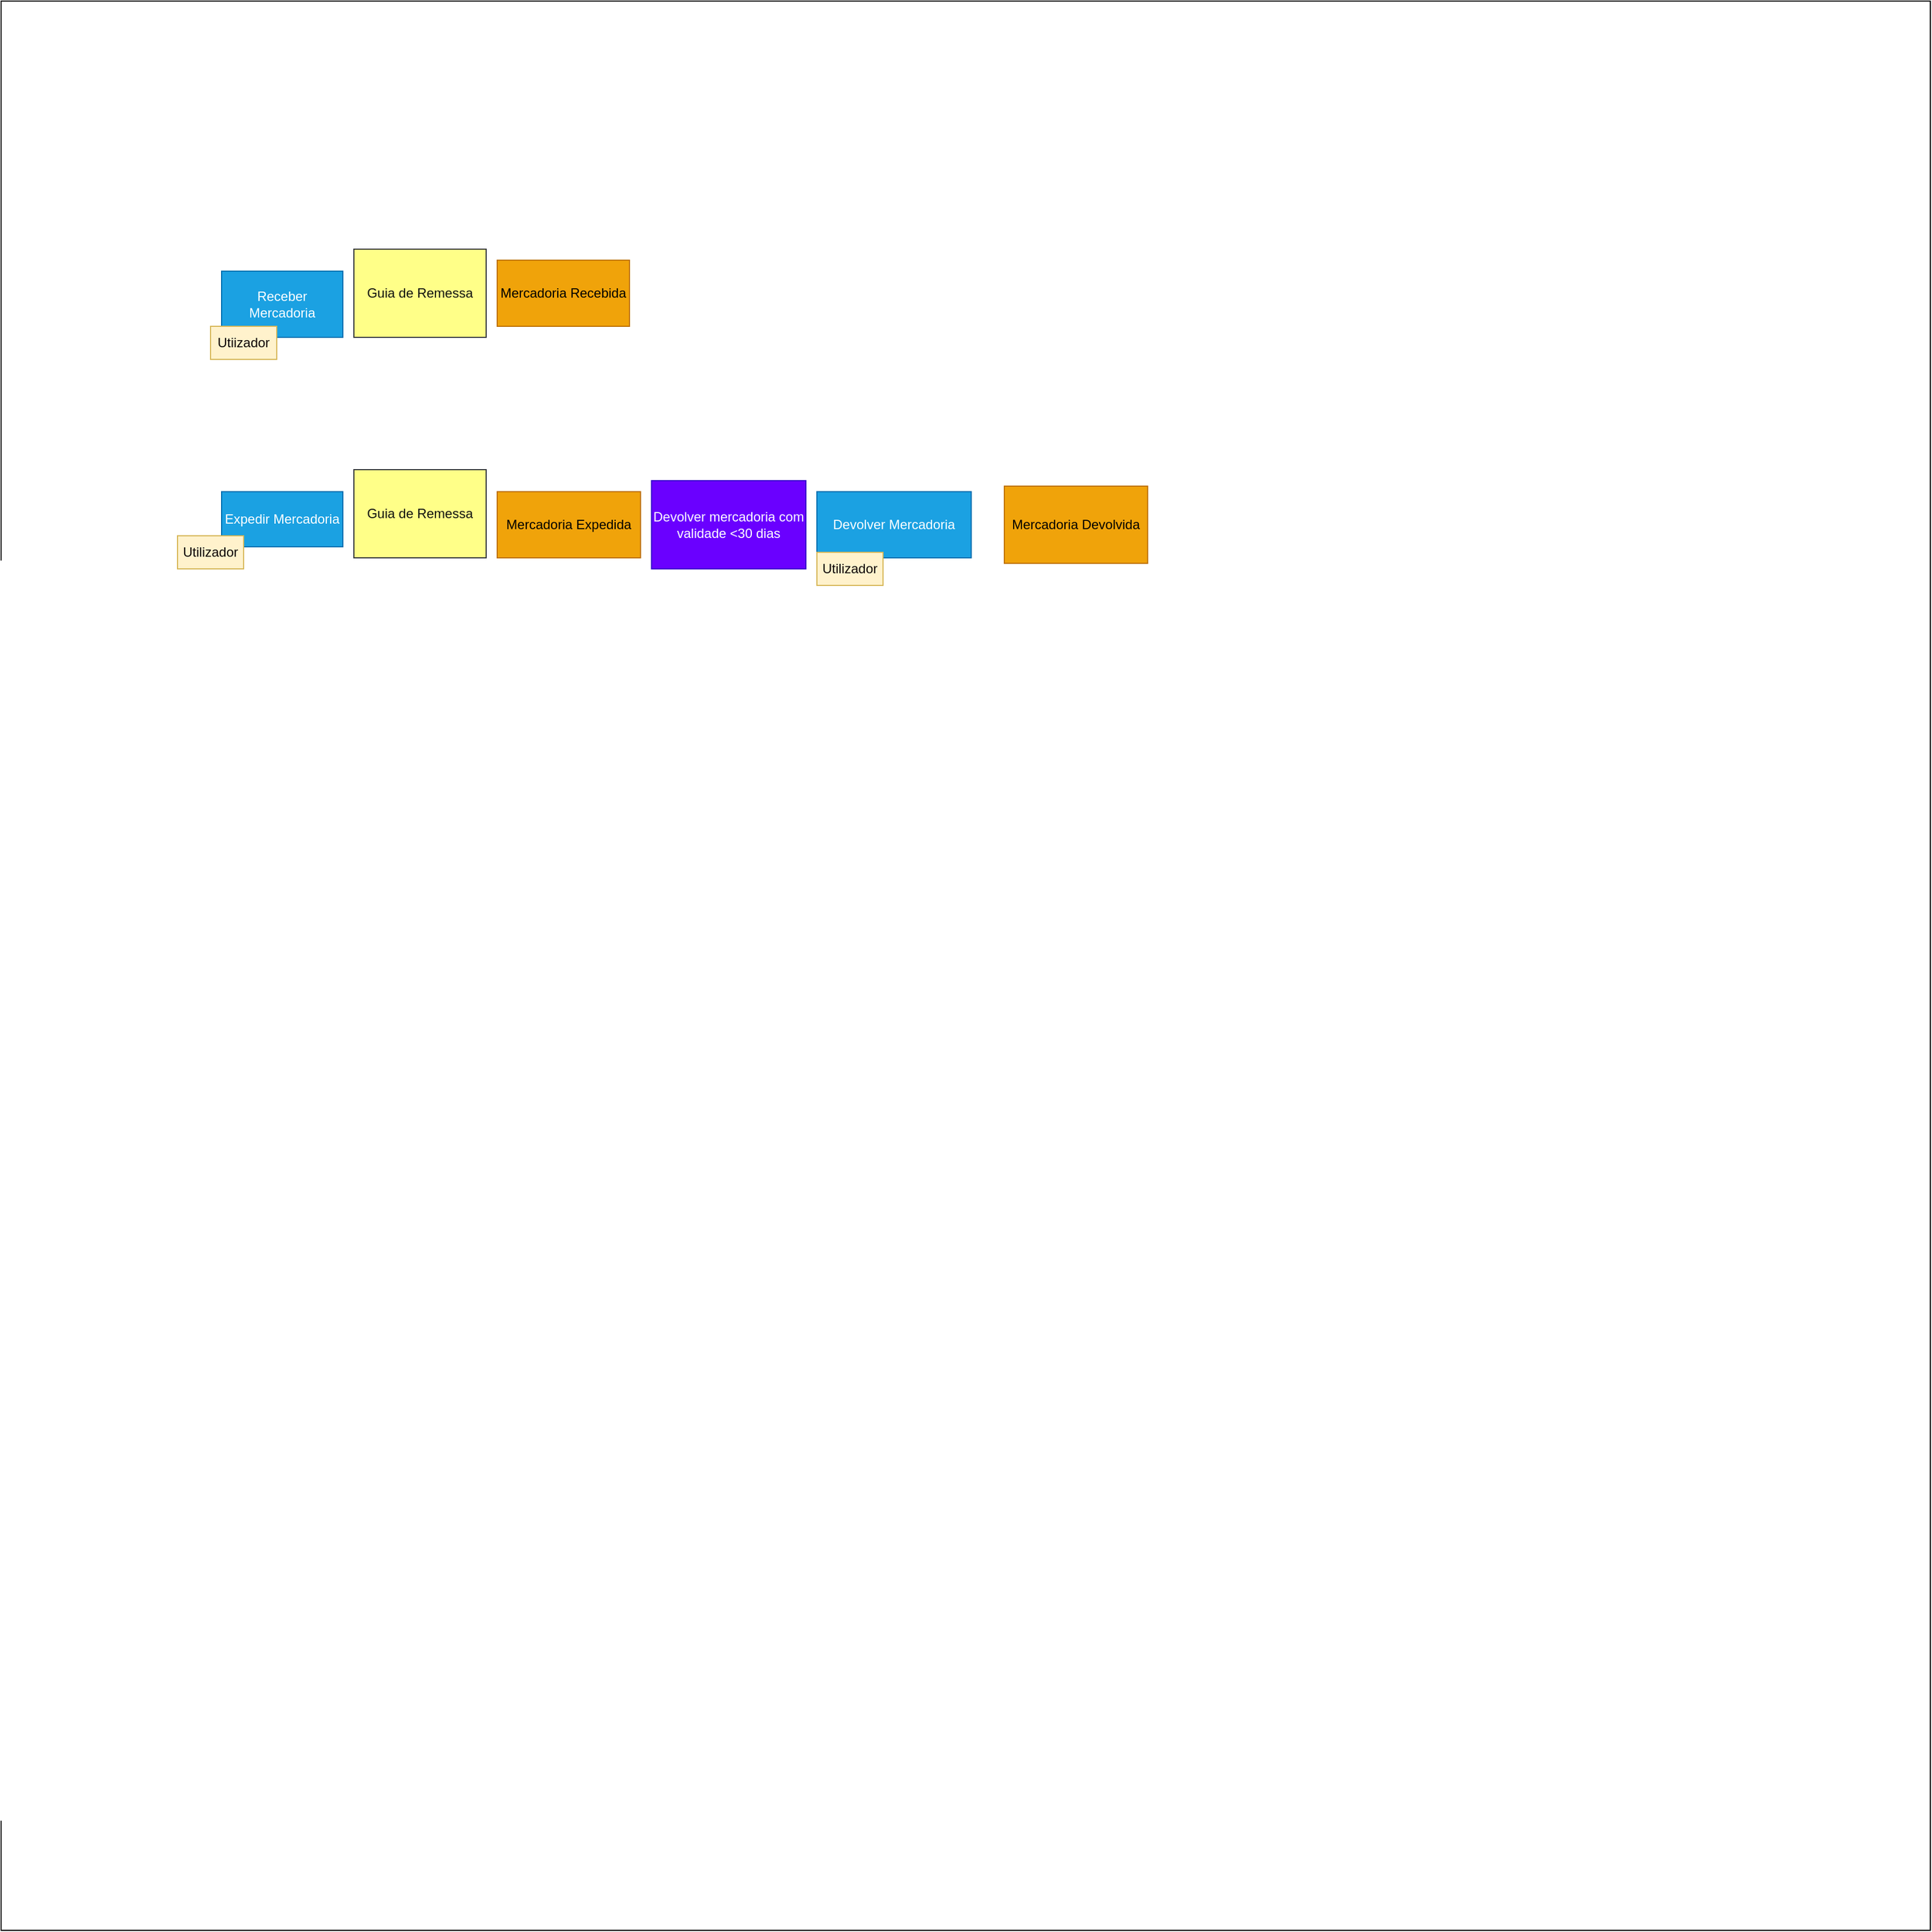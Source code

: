 <mxfile>
    <diagram id="ywwP6c4tokRCVMQ7xgE5" name="Page-1">
        <mxGraphModel dx="2830" dy="1665" grid="1" gridSize="10" guides="1" tooltips="1" connect="1" arrows="1" fold="1" page="1" pageScale="1" pageWidth="850" pageHeight="1100" math="0" shadow="0">
            <root>
                <mxCell id="0"/>
                <mxCell id="1" parent="0"/>
                <mxCell id="119" value="" style="whiteSpace=wrap;html=1;aspect=fixed;container=1;" parent="1" vertex="1">
                    <mxGeometry x="-1340" y="-690" width="1750" height="1750" as="geometry"/>
                </mxCell>
                <mxCell id="5" value="Mercadoria Devolvida" style="rounded=0;whiteSpace=wrap;html=1;fillColor=#f0a30a;fontColor=#000000;strokeColor=#BD7000;" parent="119" vertex="1">
                    <mxGeometry x="910" y="440" width="130" height="70" as="geometry"/>
                </mxCell>
                <mxCell id="16" value="Devolver Mercadoria" style="rounded=0;whiteSpace=wrap;html=1;fillColor=#1ba1e2;fontColor=#ffffff;strokeColor=#006EAF;" parent="119" vertex="1">
                    <mxGeometry x="740" y="445" width="140" height="60" as="geometry"/>
                </mxCell>
                <mxCell id="10" value="Expedir Mercadoria" style="rounded=0;whiteSpace=wrap;html=1;fillColor=#1ba1e2;strokeColor=#006EAF;fontColor=#ffffff;" parent="119" vertex="1">
                    <mxGeometry x="200" y="445" width="110" height="50" as="geometry"/>
                </mxCell>
                <mxCell id="23" value="&lt;font color=&quot;#111311&quot;&gt;Guia de Remessa&lt;/font&gt;" style="rounded=0;whiteSpace=wrap;html=1;fillColor=#ffff88;strokeColor=#36393d;" parent="119" vertex="1">
                    <mxGeometry x="320" y="425" width="120" height="80" as="geometry"/>
                </mxCell>
                <mxCell id="15" value="Receber Mercadoria" style="rounded=0;whiteSpace=wrap;html=1;fillColor=#1ba1e2;fontColor=#ffffff;strokeColor=#006EAF;" parent="119" vertex="1">
                    <mxGeometry x="200" y="245" width="110" height="60" as="geometry"/>
                </mxCell>
                <mxCell id="112" value="&lt;font color=&quot;#0e0707&quot;&gt;Utiizador&lt;/font&gt;" style="rounded=0;whiteSpace=wrap;html=1;fillColor=#fff2cc;strokeColor=#d6b656;" parent="119" vertex="1">
                    <mxGeometry x="190" y="295" width="60" height="30" as="geometry"/>
                </mxCell>
                <mxCell id="118" value="&lt;font color=&quot;#0e0707&quot;&gt;Utilizador&lt;/font&gt;" style="rounded=0;whiteSpace=wrap;html=1;fillColor=#fff2cc;strokeColor=#d6b656;" parent="119" vertex="1">
                    <mxGeometry x="160" y="485" width="60" height="30" as="geometry"/>
                </mxCell>
                <mxCell id="115" value="&lt;font color=&quot;#0e0707&quot;&gt;Utilizador&lt;/font&gt;" style="rounded=0;whiteSpace=wrap;html=1;fillColor=#fff2cc;strokeColor=#d6b656;" parent="119" vertex="1">
                    <mxGeometry x="740" y="500" width="60" height="30" as="geometry"/>
                </mxCell>
                <mxCell id="17" value="Devolver mercadoria com validade &amp;lt;30 dias" style="rounded=0;whiteSpace=wrap;html=1;fillColor=#6a00ff;fontColor=#ffffff;strokeColor=#3700CC;" parent="119" vertex="1">
                    <mxGeometry x="590" y="435" width="140" height="80" as="geometry"/>
                </mxCell>
                <mxCell id="162" value="&lt;font color=&quot;#111311&quot;&gt;Guia de Remessa&lt;/font&gt;" style="rounded=0;whiteSpace=wrap;html=1;fillColor=#ffff88;strokeColor=#36393d;" vertex="1" parent="119">
                    <mxGeometry x="320" y="225" width="120" height="80" as="geometry"/>
                </mxCell>
                <mxCell id="3" value="Mercadoria Expedida" style="rounded=0;whiteSpace=wrap;html=1;fillColor=#f0a30a;fontColor=#000000;strokeColor=#BD7000;" parent="119" vertex="1">
                    <mxGeometry x="450" y="445" width="130" height="60" as="geometry"/>
                </mxCell>
                <mxCell id="2" value="Mercadoria Recebida" style="rounded=0;whiteSpace=wrap;html=1;fillColor=#f0a30a;fontColor=#000000;strokeColor=#BD7000;" parent="119" vertex="1">
                    <mxGeometry x="450" y="235" width="120" height="60" as="geometry"/>
                </mxCell>
            </root>
        </mxGraphModel>
    </diagram>
</mxfile>